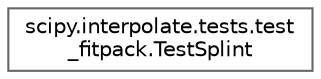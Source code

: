 digraph "Graphical Class Hierarchy"
{
 // LATEX_PDF_SIZE
  bgcolor="transparent";
  edge [fontname=Helvetica,fontsize=10,labelfontname=Helvetica,labelfontsize=10];
  node [fontname=Helvetica,fontsize=10,shape=box,height=0.2,width=0.4];
  rankdir="LR";
  Node0 [id="Node000000",label="scipy.interpolate.tests.test\l_fitpack.TestSplint",height=0.2,width=0.4,color="grey40", fillcolor="white", style="filled",URL="$d5/da7/classscipy_1_1interpolate_1_1tests_1_1test__fitpack_1_1TestSplint.html",tooltip=" "];
}
